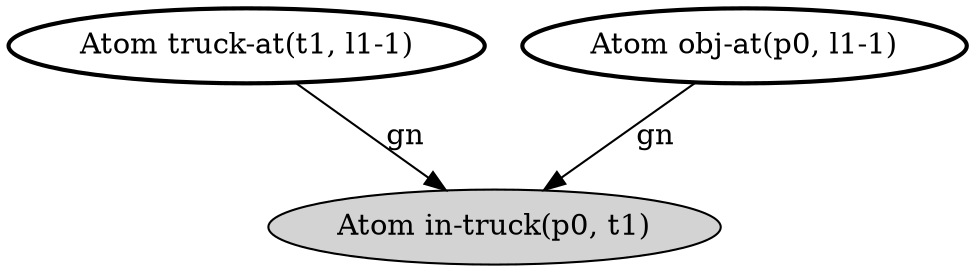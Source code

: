digraph G {
  lm0 [label="Atom in-truck(p0, t1)", style=filled];
  lm1 [label="Atom truck-at(t1, l1-1)", style=bold];
      lm1 -> lm0 [label="gn"];
  lm2 [label="Atom obj-at(p0, l1-1)", style=bold];
      lm2 -> lm0 [label="gn"];
}
